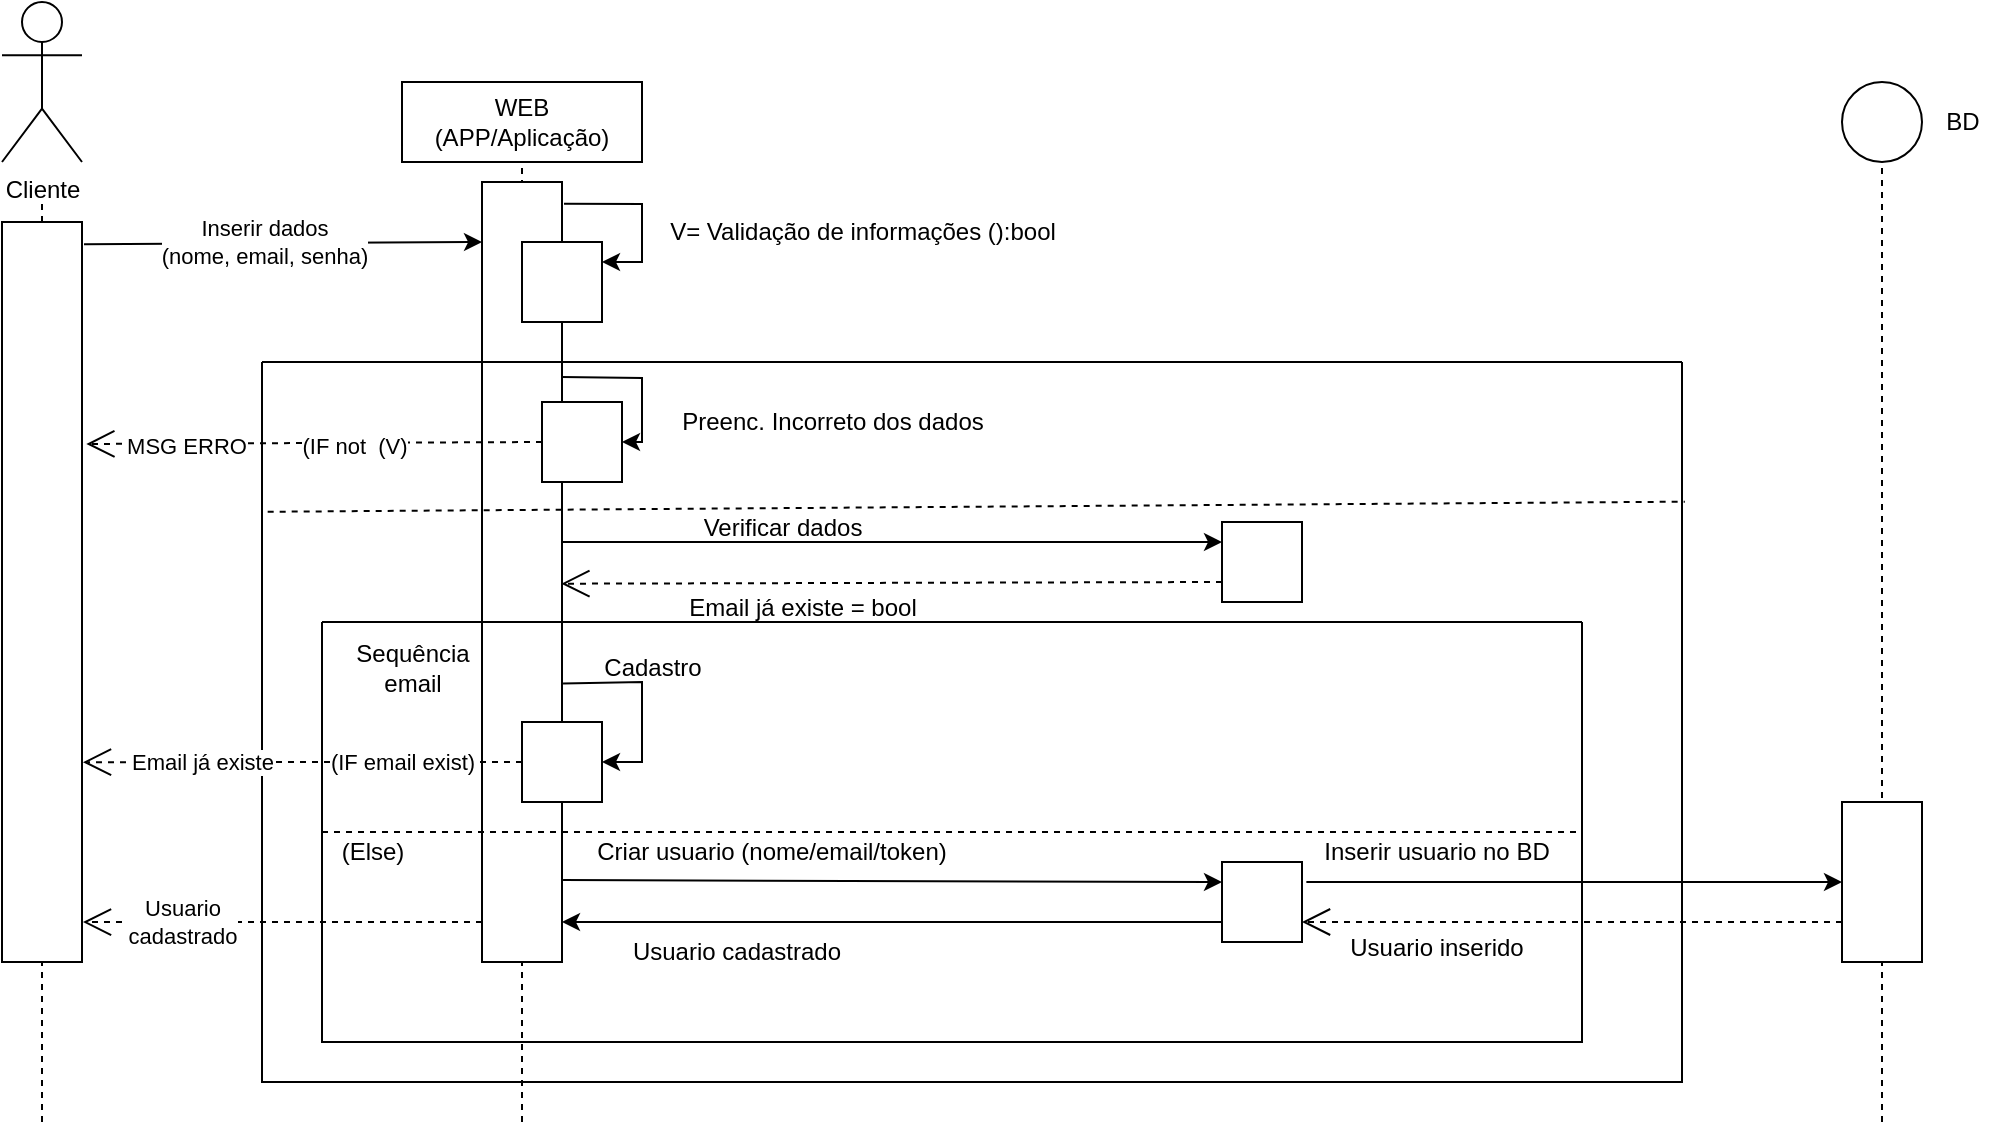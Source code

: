 <mxfile version="21.7.1" type="github">
  <diagram name="Página-1" id="mrdlyyvHVxoZzZFSD0-U">
    <mxGraphModel dx="662" dy="585" grid="1" gridSize="10" guides="1" tooltips="1" connect="1" arrows="1" fold="1" page="1" pageScale="1" pageWidth="827" pageHeight="1169" math="0" shadow="0">
      <root>
        <mxCell id="0" />
        <mxCell id="1" parent="0" />
        <mxCell id="eSMwS-x3y-eUU53WX580-8" value="" style="endArrow=none;dashed=1;html=1;rounded=0;" edge="1" parent="1">
          <mxGeometry width="50" height="50" relative="1" as="geometry">
            <mxPoint x="980" y="600" as="sourcePoint" />
            <mxPoint x="980" y="120" as="targetPoint" />
          </mxGeometry>
        </mxCell>
        <mxCell id="OilCzZFN06r-lFkDBCc3-37" value="" style="endArrow=none;dashed=1;html=1;rounded=0;" parent="1" edge="1">
          <mxGeometry width="50" height="50" relative="1" as="geometry">
            <mxPoint x="60" y="600" as="sourcePoint" />
            <mxPoint x="60" y="140" as="targetPoint" />
          </mxGeometry>
        </mxCell>
        <mxCell id="OilCzZFN06r-lFkDBCc3-30" value="" style="endArrow=none;dashed=1;html=1;rounded=0;entryX=0.5;entryY=1;entryDx=0;entryDy=0;" parent="1" target="OilCzZFN06r-lFkDBCc3-29" edge="1">
          <mxGeometry width="50" height="50" relative="1" as="geometry">
            <mxPoint x="300" y="600" as="sourcePoint" />
            <mxPoint x="380" y="500" as="targetPoint" />
          </mxGeometry>
        </mxCell>
        <mxCell id="OilCzZFN06r-lFkDBCc3-1" value="Cliente" style="shape=umlActor;verticalLabelPosition=bottom;verticalAlign=top;html=1;" parent="1" vertex="1">
          <mxGeometry x="40" y="40" width="40" height="80" as="geometry" />
        </mxCell>
        <mxCell id="OilCzZFN06r-lFkDBCc3-2" value="" style="rounded=0;whiteSpace=wrap;html=1;direction=south;" parent="1" vertex="1">
          <mxGeometry x="40" y="150" width="40" height="370" as="geometry" />
        </mxCell>
        <mxCell id="OilCzZFN06r-lFkDBCc3-3" value="" style="endArrow=classic;html=1;rounded=0;exitX=0.03;exitY=-0.025;exitDx=0;exitDy=0;exitPerimeter=0;" parent="1" source="OilCzZFN06r-lFkDBCc3-2" edge="1">
          <mxGeometry width="50" height="50" relative="1" as="geometry">
            <mxPoint x="380" y="390" as="sourcePoint" />
            <mxPoint x="280" y="160" as="targetPoint" />
          </mxGeometry>
        </mxCell>
        <mxCell id="OilCzZFN06r-lFkDBCc3-28" value="Inserir dados &lt;br&gt;(nome, email, senha)" style="edgeLabel;html=1;align=center;verticalAlign=middle;resizable=0;points=[];" parent="OilCzZFN06r-lFkDBCc3-3" vertex="1" connectable="0">
          <mxGeometry x="-0.804" y="-1" relative="1" as="geometry">
            <mxPoint x="70" y="-2" as="offset" />
          </mxGeometry>
        </mxCell>
        <mxCell id="OilCzZFN06r-lFkDBCc3-5" value="" style="rounded=0;whiteSpace=wrap;html=1;direction=south;" parent="1" vertex="1">
          <mxGeometry x="280" y="130" width="40" height="390" as="geometry" />
        </mxCell>
        <mxCell id="OilCzZFN06r-lFkDBCc3-7" value="" style="rounded=0;whiteSpace=wrap;html=1;" parent="1" vertex="1">
          <mxGeometry x="300" y="160" width="40" height="40" as="geometry" />
        </mxCell>
        <mxCell id="OilCzZFN06r-lFkDBCc3-11" value="" style="rounded=0;whiteSpace=wrap;html=1;" parent="1" vertex="1">
          <mxGeometry x="300" y="400" width="40" height="40" as="geometry" />
        </mxCell>
        <mxCell id="OilCzZFN06r-lFkDBCc3-15" value="" style="endArrow=classic;html=1;rounded=0;entryX=1;entryY=0.5;entryDx=0;entryDy=0;exitX=0.25;exitY=0;exitDx=0;exitDy=0;" parent="1" source="OilCzZFN06r-lFkDBCc3-5" target="OilCzZFN06r-lFkDBCc3-8" edge="1">
          <mxGeometry width="50" height="50" relative="1" as="geometry">
            <mxPoint x="320" y="240" as="sourcePoint" />
            <mxPoint x="430" y="340" as="targetPoint" />
            <Array as="points">
              <mxPoint x="360" y="228" />
              <mxPoint x="360" y="260" />
            </Array>
          </mxGeometry>
        </mxCell>
        <mxCell id="OilCzZFN06r-lFkDBCc3-16" value="" style="endArrow=classic;html=1;rounded=0;exitX=0.028;exitY=-0.025;exitDx=0;exitDy=0;exitPerimeter=0;entryX=1;entryY=0.25;entryDx=0;entryDy=0;" parent="1" source="OilCzZFN06r-lFkDBCc3-5" target="OilCzZFN06r-lFkDBCc3-7" edge="1">
          <mxGeometry width="50" height="50" relative="1" as="geometry">
            <mxPoint x="380" y="390" as="sourcePoint" />
            <mxPoint x="450" y="280" as="targetPoint" />
            <Array as="points">
              <mxPoint x="360" y="141" />
              <mxPoint x="360" y="170" />
            </Array>
          </mxGeometry>
        </mxCell>
        <mxCell id="OilCzZFN06r-lFkDBCc3-20" value="" style="swimlane;startSize=0;" parent="1" vertex="1">
          <mxGeometry x="170" y="220" width="710" height="360" as="geometry" />
        </mxCell>
        <mxCell id="OilCzZFN06r-lFkDBCc3-27" value="Preenc. Incorreto dos dados" style="text;html=1;align=center;verticalAlign=middle;resizable=0;points=[];autosize=1;strokeColor=none;fillColor=none;" parent="OilCzZFN06r-lFkDBCc3-20" vertex="1">
          <mxGeometry x="200" y="15" width="170" height="30" as="geometry" />
        </mxCell>
        <mxCell id="OilCzZFN06r-lFkDBCc3-31" value="" style="swimlane;startSize=0;" parent="OilCzZFN06r-lFkDBCc3-20" vertex="1">
          <mxGeometry x="30" y="130" width="630" height="210" as="geometry" />
        </mxCell>
        <mxCell id="OilCzZFN06r-lFkDBCc3-34" value="Sequência &lt;br&gt;email" style="text;html=1;align=center;verticalAlign=middle;resizable=0;points=[];autosize=1;strokeColor=none;fillColor=none;" parent="OilCzZFN06r-lFkDBCc3-31" vertex="1">
          <mxGeometry x="5" y="3" width="80" height="40" as="geometry" />
        </mxCell>
        <mxCell id="OilCzZFN06r-lFkDBCc3-36" value="Cadastro" style="text;html=1;align=center;verticalAlign=middle;resizable=0;points=[];autosize=1;strokeColor=none;fillColor=none;" parent="OilCzZFN06r-lFkDBCc3-31" vertex="1">
          <mxGeometry x="130" y="8" width="70" height="30" as="geometry" />
        </mxCell>
        <mxCell id="OilCzZFN06r-lFkDBCc3-51" value="(Else)" style="text;html=1;align=center;verticalAlign=middle;resizable=0;points=[];autosize=1;strokeColor=none;fillColor=none;" parent="OilCzZFN06r-lFkDBCc3-31" vertex="1">
          <mxGeometry y="100" width="50" height="30" as="geometry" />
        </mxCell>
        <mxCell id="OilCzZFN06r-lFkDBCc3-52" value="" style="whiteSpace=wrap;html=1;aspect=fixed;" parent="OilCzZFN06r-lFkDBCc3-31" vertex="1">
          <mxGeometry x="450" y="120" width="40" height="40" as="geometry" />
        </mxCell>
        <mxCell id="OilCzZFN06r-lFkDBCc3-55" value="Usuario cadastrado" style="text;html=1;strokeColor=none;fillColor=none;align=center;verticalAlign=middle;whiteSpace=wrap;rounded=0;" parent="OilCzZFN06r-lFkDBCc3-31" vertex="1">
          <mxGeometry x="150" y="150" width="115" height="30" as="geometry" />
        </mxCell>
        <mxCell id="eSMwS-x3y-eUU53WX580-1" value="Criar usuario (nome/email/token)" style="text;html=1;strokeColor=none;fillColor=none;align=center;verticalAlign=middle;whiteSpace=wrap;rounded=0;" vertex="1" parent="OilCzZFN06r-lFkDBCc3-31">
          <mxGeometry x="130" y="100" width="190" height="30" as="geometry" />
        </mxCell>
        <mxCell id="eSMwS-x3y-eUU53WX580-2" value="Inserir usuario no BD" style="text;html=1;align=center;verticalAlign=middle;resizable=0;points=[];autosize=1;strokeColor=none;fillColor=none;" vertex="1" parent="OilCzZFN06r-lFkDBCc3-31">
          <mxGeometry x="487" y="100" width="140" height="30" as="geometry" />
        </mxCell>
        <mxCell id="eSMwS-x3y-eUU53WX580-5" value="Usuario inserido" style="text;html=1;align=center;verticalAlign=middle;resizable=0;points=[];autosize=1;strokeColor=none;fillColor=none;" vertex="1" parent="OilCzZFN06r-lFkDBCc3-31">
          <mxGeometry x="502" y="148" width="110" height="30" as="geometry" />
        </mxCell>
        <mxCell id="OilCzZFN06r-lFkDBCc3-8" value="" style="rounded=0;whiteSpace=wrap;html=1;" parent="OilCzZFN06r-lFkDBCc3-20" vertex="1">
          <mxGeometry x="140" y="20" width="40" height="40" as="geometry" />
        </mxCell>
        <mxCell id="OilCzZFN06r-lFkDBCc3-45" value="" style="whiteSpace=wrap;html=1;aspect=fixed;" parent="OilCzZFN06r-lFkDBCc3-20" vertex="1">
          <mxGeometry x="480" y="80" width="40" height="40" as="geometry" />
        </mxCell>
        <mxCell id="OilCzZFN06r-lFkDBCc3-47" value="Email já existe = bool" style="text;html=1;align=center;verticalAlign=middle;resizable=0;points=[];autosize=1;strokeColor=none;fillColor=none;" parent="OilCzZFN06r-lFkDBCc3-20" vertex="1">
          <mxGeometry x="200" y="108" width="140" height="30" as="geometry" />
        </mxCell>
        <mxCell id="OilCzZFN06r-lFkDBCc3-50" value="" style="endArrow=none;dashed=1;html=1;rounded=0;exitX=0;exitY=0.5;exitDx=0;exitDy=0;entryX=1;entryY=0.5;entryDx=0;entryDy=0;" parent="OilCzZFN06r-lFkDBCc3-20" source="OilCzZFN06r-lFkDBCc3-31" target="OilCzZFN06r-lFkDBCc3-31" edge="1">
          <mxGeometry width="50" height="50" relative="1" as="geometry">
            <mxPoint x="280" y="170" as="sourcePoint" />
            <mxPoint x="330" y="120" as="targetPoint" />
          </mxGeometry>
        </mxCell>
        <mxCell id="OilCzZFN06r-lFkDBCc3-22" value="" style="endArrow=open;endSize=12;dashed=1;html=1;rounded=0;entryX=0.3;entryY=-0.054;entryDx=0;entryDy=0;entryPerimeter=0;exitX=0;exitY=0.5;exitDx=0;exitDy=0;" parent="1" source="OilCzZFN06r-lFkDBCc3-8" target="OilCzZFN06r-lFkDBCc3-2" edge="1">
          <mxGeometry width="160" relative="1" as="geometry">
            <mxPoint x="300" y="300" as="sourcePoint" />
            <mxPoint x="80" y="296" as="targetPoint" />
          </mxGeometry>
        </mxCell>
        <mxCell id="OilCzZFN06r-lFkDBCc3-25" value="MSG ERRO" style="edgeLabel;html=1;align=center;verticalAlign=middle;resizable=0;points=[];" parent="OilCzZFN06r-lFkDBCc3-22" vertex="1" connectable="0">
          <mxGeometry x="0.647" y="1" relative="1" as="geometry">
            <mxPoint x="9" as="offset" />
          </mxGeometry>
        </mxCell>
        <mxCell id="OilCzZFN06r-lFkDBCc3-26" value="(IF not&amp;nbsp; (V)" style="edgeLabel;html=1;align=center;verticalAlign=middle;resizable=0;points=[];" parent="OilCzZFN06r-lFkDBCc3-22" vertex="1" connectable="0">
          <mxGeometry x="-0.171" y="2" relative="1" as="geometry">
            <mxPoint y="-1" as="offset" />
          </mxGeometry>
        </mxCell>
        <mxCell id="OilCzZFN06r-lFkDBCc3-23" value="V= Validação de informações ():bool" style="text;html=1;align=center;verticalAlign=middle;resizable=0;points=[];autosize=1;strokeColor=none;fillColor=none;" parent="1" vertex="1">
          <mxGeometry x="360" y="140" width="220" height="30" as="geometry" />
        </mxCell>
        <mxCell id="OilCzZFN06r-lFkDBCc3-29" value="WEB (APP/Aplicação)" style="rounded=0;whiteSpace=wrap;html=1;" parent="1" vertex="1">
          <mxGeometry x="240" y="80" width="120" height="40" as="geometry" />
        </mxCell>
        <mxCell id="OilCzZFN06r-lFkDBCc3-32" value="Email já existe" style="endArrow=open;endSize=12;dashed=1;html=1;rounded=0;exitX=0;exitY=0.5;exitDx=0;exitDy=0;entryX=0.73;entryY=-0.012;entryDx=0;entryDy=0;entryPerimeter=0;" parent="1" source="OilCzZFN06r-lFkDBCc3-11" target="OilCzZFN06r-lFkDBCc3-2" edge="1">
          <mxGeometry x="0.458" width="160" relative="1" as="geometry">
            <mxPoint x="280" y="360" as="sourcePoint" />
            <mxPoint x="440" y="360" as="targetPoint" />
            <mxPoint as="offset" />
          </mxGeometry>
        </mxCell>
        <mxCell id="OilCzZFN06r-lFkDBCc3-33" value="(IF email exist)" style="edgeLabel;html=1;align=center;verticalAlign=middle;resizable=0;points=[];" parent="OilCzZFN06r-lFkDBCc3-32" vertex="1" connectable="0">
          <mxGeometry x="-0.23" y="2" relative="1" as="geometry">
            <mxPoint x="24" y="-2" as="offset" />
          </mxGeometry>
        </mxCell>
        <mxCell id="OilCzZFN06r-lFkDBCc3-35" value="" style="endArrow=classic;html=1;rounded=0;exitX=0.643;exitY=-0.013;exitDx=0;exitDy=0;exitPerimeter=0;entryX=1;entryY=0.5;entryDx=0;entryDy=0;" parent="1" source="OilCzZFN06r-lFkDBCc3-5" target="OilCzZFN06r-lFkDBCc3-11" edge="1">
          <mxGeometry width="50" height="50" relative="1" as="geometry">
            <mxPoint x="330" y="390" as="sourcePoint" />
            <mxPoint x="380" y="340" as="targetPoint" />
            <Array as="points">
              <mxPoint x="360" y="380" />
              <mxPoint x="360" y="420" />
            </Array>
          </mxGeometry>
        </mxCell>
        <mxCell id="OilCzZFN06r-lFkDBCc3-43" value="" style="endArrow=none;dashed=1;html=1;rounded=0;exitX=0.004;exitY=0.208;exitDx=0;exitDy=0;exitPerimeter=0;entryX=1.002;entryY=0.194;entryDx=0;entryDy=0;entryPerimeter=0;" parent="1" source="OilCzZFN06r-lFkDBCc3-20" target="OilCzZFN06r-lFkDBCc3-20" edge="1">
          <mxGeometry width="50" height="50" relative="1" as="geometry">
            <mxPoint x="370" y="390" as="sourcePoint" />
            <mxPoint x="720" y="291" as="targetPoint" />
          </mxGeometry>
        </mxCell>
        <mxCell id="OilCzZFN06r-lFkDBCc3-44" value="" style="endArrow=classic;html=1;rounded=0;entryX=0;entryY=0.25;entryDx=0;entryDy=0;" parent="1" target="OilCzZFN06r-lFkDBCc3-45" edge="1">
          <mxGeometry width="50" height="50" relative="1" as="geometry">
            <mxPoint x="320" y="310" as="sourcePoint" />
            <mxPoint x="500" y="340" as="targetPoint" />
          </mxGeometry>
        </mxCell>
        <mxCell id="OilCzZFN06r-lFkDBCc3-46" value="" style="endArrow=open;endSize=12;dashed=1;html=1;rounded=0;exitX=0;exitY=0.75;exitDx=0;exitDy=0;entryX=0.515;entryY=0.008;entryDx=0;entryDy=0;entryPerimeter=0;" parent="1" source="OilCzZFN06r-lFkDBCc3-45" target="OilCzZFN06r-lFkDBCc3-5" edge="1">
          <mxGeometry width="160" relative="1" as="geometry">
            <mxPoint x="390" y="360" as="sourcePoint" />
            <mxPoint x="550" y="360" as="targetPoint" />
          </mxGeometry>
        </mxCell>
        <mxCell id="OilCzZFN06r-lFkDBCc3-48" value="Verificar dados" style="text;html=1;align=center;verticalAlign=middle;resizable=0;points=[];autosize=1;strokeColor=none;fillColor=none;" parent="1" vertex="1">
          <mxGeometry x="380" y="288" width="100" height="30" as="geometry" />
        </mxCell>
        <mxCell id="OilCzZFN06r-lFkDBCc3-49" value="Usuario &lt;br&gt;cadastrado" style="endArrow=open;endSize=12;dashed=1;html=1;rounded=0;entryX=0.946;entryY=-0.012;entryDx=0;entryDy=0;entryPerimeter=0;" parent="1" target="OilCzZFN06r-lFkDBCc3-2" edge="1">
          <mxGeometry x="0.504" width="160" relative="1" as="geometry">
            <mxPoint x="280" y="500" as="sourcePoint" />
            <mxPoint x="420" y="360" as="targetPoint" />
            <mxPoint as="offset" />
          </mxGeometry>
        </mxCell>
        <mxCell id="OilCzZFN06r-lFkDBCc3-53" value="" style="endArrow=classic;html=1;rounded=0;entryX=0;entryY=0.25;entryDx=0;entryDy=0;exitX=0.895;exitY=-0.013;exitDx=0;exitDy=0;exitPerimeter=0;" parent="1" source="OilCzZFN06r-lFkDBCc3-5" target="OilCzZFN06r-lFkDBCc3-52" edge="1">
          <mxGeometry width="50" height="50" relative="1" as="geometry">
            <mxPoint x="410" y="390" as="sourcePoint" />
            <mxPoint x="460" y="340" as="targetPoint" />
          </mxGeometry>
        </mxCell>
        <mxCell id="OilCzZFN06r-lFkDBCc3-54" value="" style="endArrow=classic;html=1;rounded=0;exitX=0;exitY=0.75;exitDx=0;exitDy=0;" parent="1" source="OilCzZFN06r-lFkDBCc3-52" edge="1">
          <mxGeometry width="50" height="50" relative="1" as="geometry">
            <mxPoint x="410" y="390" as="sourcePoint" />
            <mxPoint x="320" y="500" as="targetPoint" />
          </mxGeometry>
        </mxCell>
        <mxCell id="eSMwS-x3y-eUU53WX580-3" value="" style="endArrow=classic;html=1;rounded=0;exitX=0.037;exitY=1;exitDx=0;exitDy=0;exitPerimeter=0;entryX=0.5;entryY=1;entryDx=0;entryDy=0;" edge="1" parent="1" source="eSMwS-x3y-eUU53WX580-2" target="eSMwS-x3y-eUU53WX580-7">
          <mxGeometry width="50" height="50" relative="1" as="geometry">
            <mxPoint x="660" y="390" as="sourcePoint" />
            <mxPoint x="940" y="480" as="targetPoint" />
          </mxGeometry>
        </mxCell>
        <mxCell id="eSMwS-x3y-eUU53WX580-4" value="" style="endArrow=open;endSize=12;dashed=1;html=1;rounded=0;entryX=1;entryY=0.75;entryDx=0;entryDy=0;exitX=0.75;exitY=1;exitDx=0;exitDy=0;" edge="1" parent="1" source="eSMwS-x3y-eUU53WX580-7" target="OilCzZFN06r-lFkDBCc3-52">
          <mxGeometry width="160" relative="1" as="geometry">
            <mxPoint x="950" y="500" as="sourcePoint" />
            <mxPoint x="760" y="360" as="targetPoint" />
          </mxGeometry>
        </mxCell>
        <mxCell id="eSMwS-x3y-eUU53WX580-7" value="" style="rounded=0;whiteSpace=wrap;html=1;direction=south;" vertex="1" parent="1">
          <mxGeometry x="960" y="440" width="40" height="80" as="geometry" />
        </mxCell>
        <mxCell id="eSMwS-x3y-eUU53WX580-9" value="" style="ellipse;whiteSpace=wrap;html=1;aspect=fixed;" vertex="1" parent="1">
          <mxGeometry x="960" y="80" width="40" height="40" as="geometry" />
        </mxCell>
        <mxCell id="eSMwS-x3y-eUU53WX580-10" value="BD" style="text;html=1;align=center;verticalAlign=middle;resizable=0;points=[];autosize=1;strokeColor=none;fillColor=none;" vertex="1" parent="1">
          <mxGeometry x="1000" y="85" width="40" height="30" as="geometry" />
        </mxCell>
      </root>
    </mxGraphModel>
  </diagram>
</mxfile>

